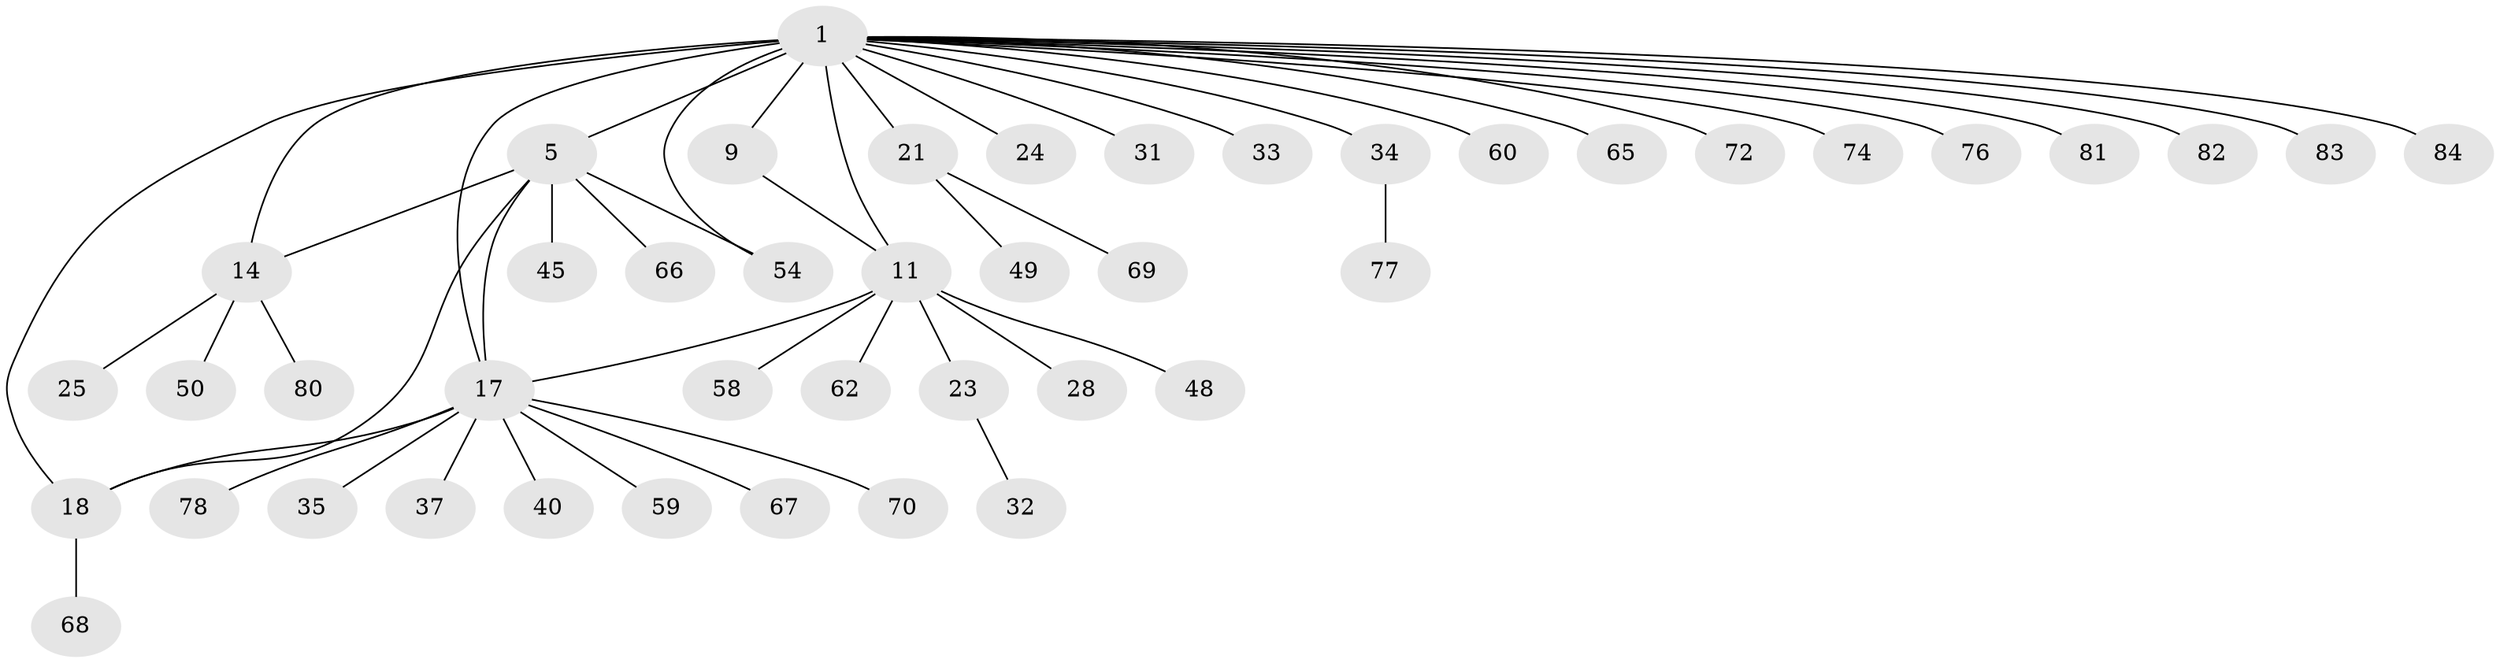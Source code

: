 // original degree distribution, {5: 0.033707865168539325, 8: 0.033707865168539325, 11: 0.02247191011235955, 6: 0.056179775280898875, 7: 0.056179775280898875, 3: 0.033707865168539325, 9: 0.011235955056179775, 2: 0.21348314606741572, 1: 0.5393258426966292}
// Generated by graph-tools (version 1.1) at 2025/15/03/09/25 04:15:46]
// undirected, 44 vertices, 50 edges
graph export_dot {
graph [start="1"]
  node [color=gray90,style=filled];
  1 [super="+2+3+4+16"];
  5 [super="+46+6+30+7+71"];
  9 [super="+42"];
  11 [super="+12+52+87"];
  14 [super="+47+15+85"];
  17 [super="+43+19+57"];
  18;
  21 [super="+26"];
  23;
  24;
  25;
  28;
  31;
  32 [super="+63"];
  33 [super="+89"];
  34;
  35 [super="+53"];
  37 [super="+38"];
  40;
  45 [super="+88"];
  48;
  49;
  50;
  54;
  58;
  59 [super="+75"];
  60;
  62;
  65;
  66;
  67;
  68;
  69;
  70;
  72;
  74;
  76;
  77;
  78;
  80;
  81;
  82;
  83;
  84;
  1 -- 34;
  1 -- 65;
  1 -- 72;
  1 -- 83;
  1 -- 84;
  1 -- 9 [weight=2];
  1 -- 74;
  1 -- 11 [weight=2];
  1 -- 76;
  1 -- 17;
  1 -- 18 [weight=2];
  1 -- 21;
  1 -- 54;
  1 -- 60;
  1 -- 33;
  1 -- 81;
  1 -- 24;
  1 -- 5 [weight=6];
  1 -- 82;
  1 -- 14 [weight=2];
  1 -- 31;
  5 -- 18;
  5 -- 54;
  5 -- 66;
  5 -- 17;
  5 -- 45;
  5 -- 14 [weight=2];
  9 -- 11 [weight=2];
  11 -- 23;
  11 -- 28;
  11 -- 48;
  11 -- 58;
  11 -- 62;
  11 -- 17;
  14 -- 80;
  14 -- 50;
  14 -- 25;
  17 -- 18 [weight=3];
  17 -- 70;
  17 -- 67;
  17 -- 35;
  17 -- 37;
  17 -- 40;
  17 -- 78;
  17 -- 59;
  18 -- 68;
  21 -- 49;
  21 -- 69;
  23 -- 32;
  34 -- 77;
}
